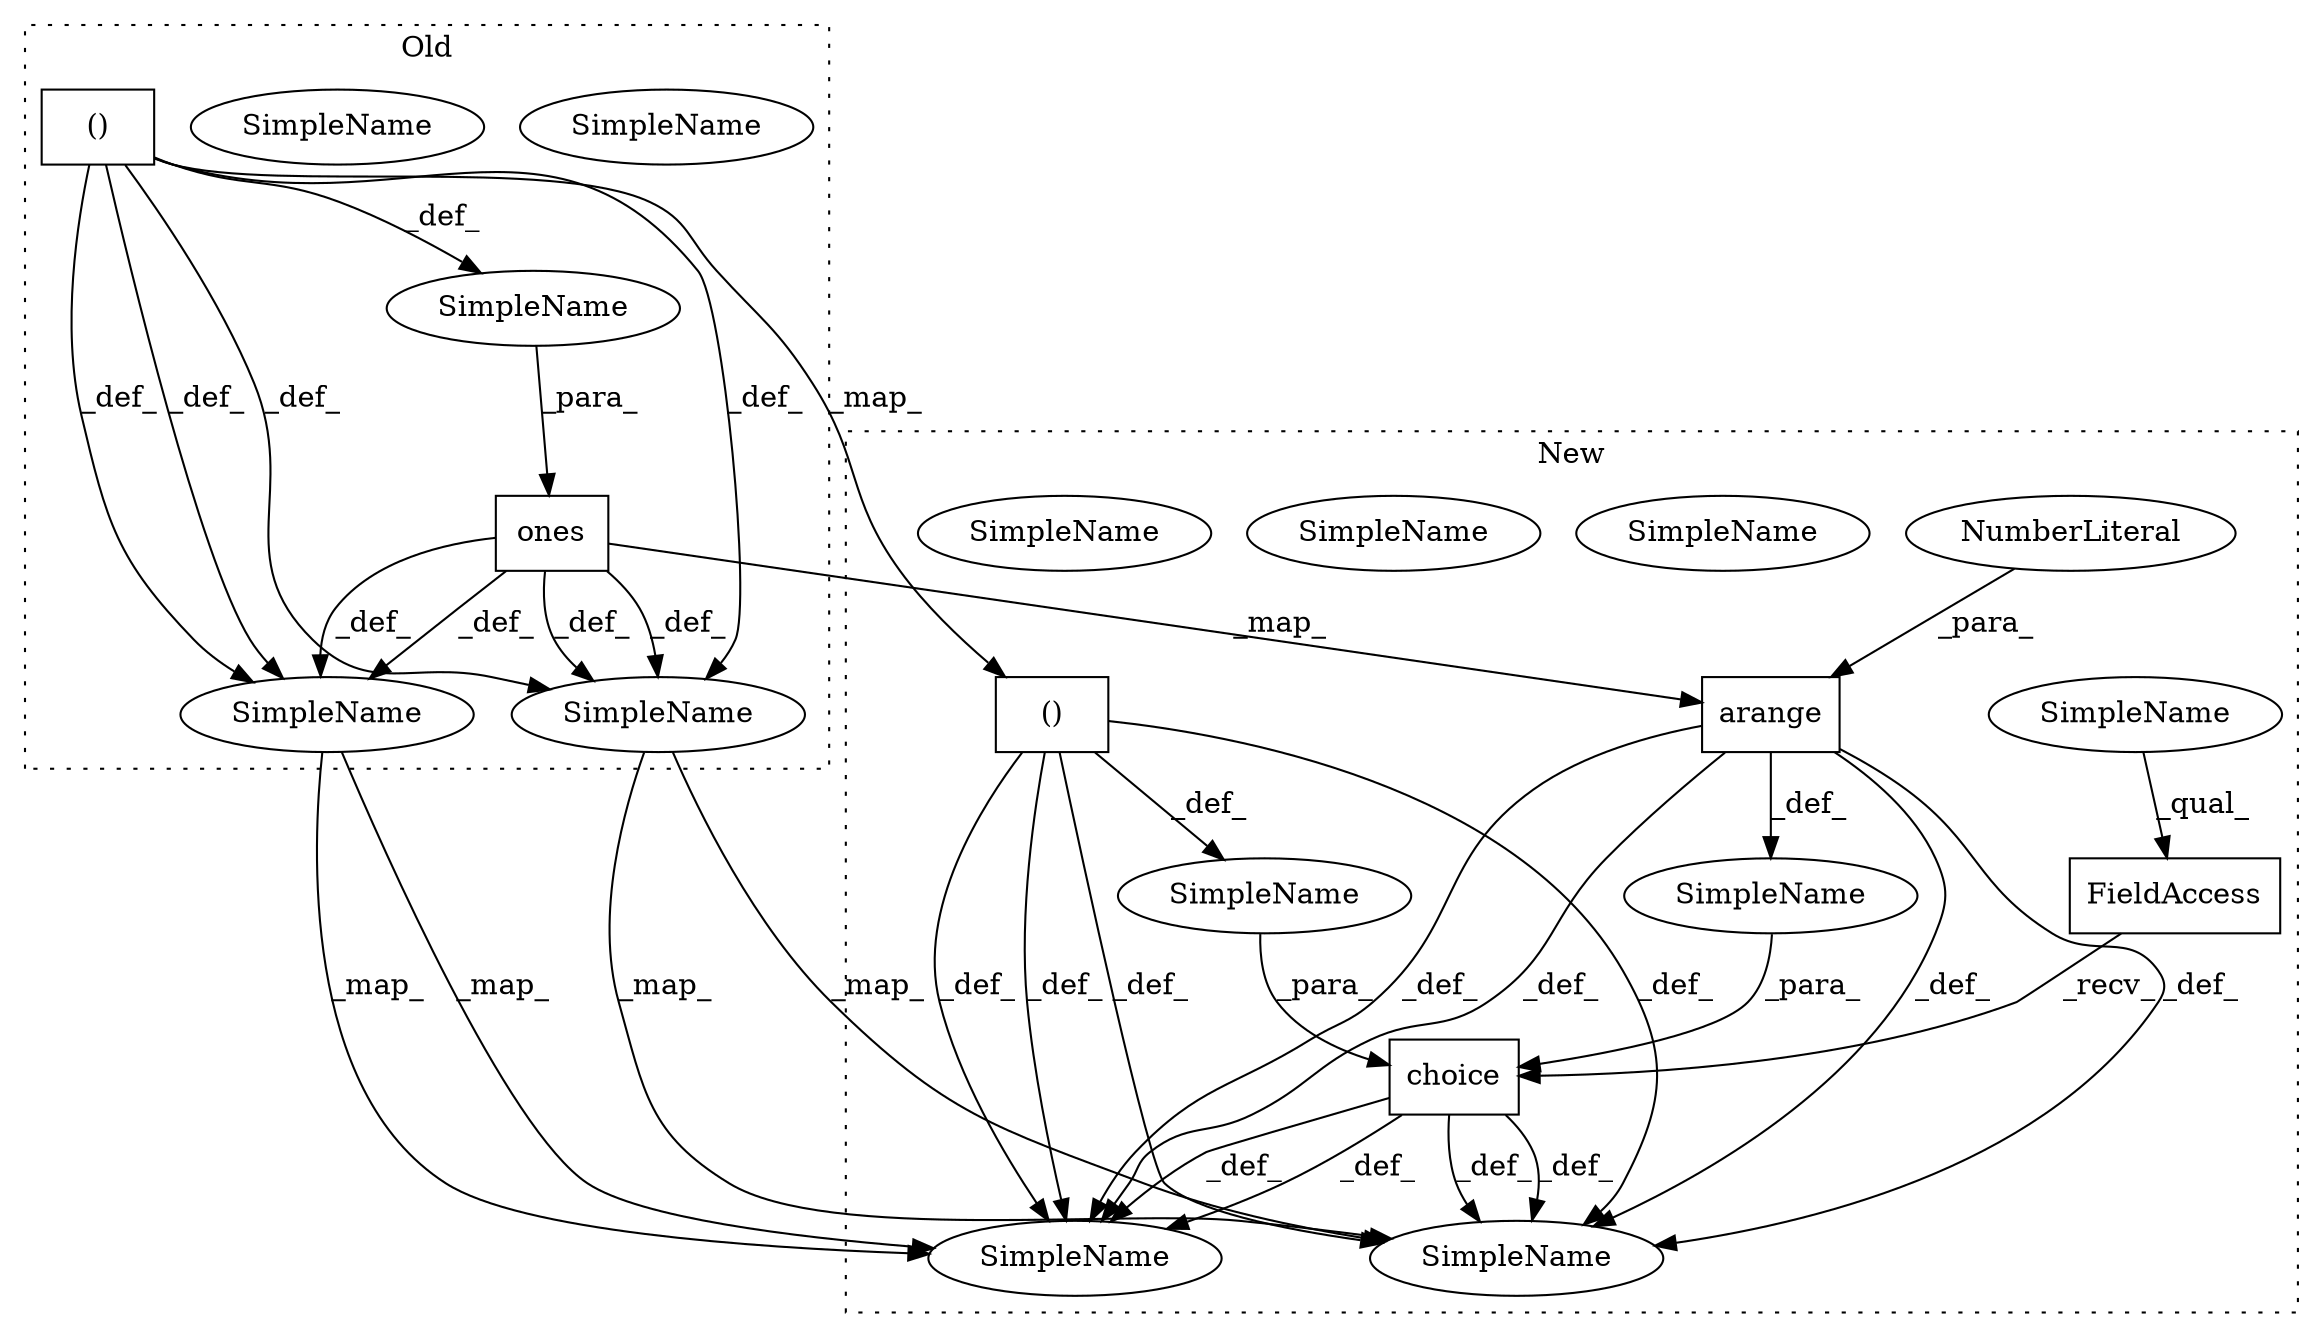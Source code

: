 digraph G {
subgraph cluster0 {
1 [label="ones" a="32" s="5016,5066" l="12,1" shape="box"];
8 [label="SimpleName" a="42" s="4985" l="6" shape="ellipse"];
11 [label="SimpleName" a="42" s="4985" l="6" shape="ellipse"];
12 [label="SimpleName" a="42" s="5313" l="6" shape="ellipse"];
15 [label="SimpleName" a="42" s="5313" l="6" shape="ellipse"];
17 [label="SimpleName" a="42" s="" l="" shape="ellipse"];
18 [label="()" a="106" s="5028" l="25" shape="box"];
label = "Old";
style="dotted";
}
subgraph cluster1 {
2 [label="arange" a="32" s="5029,5049" l="7,1" shape="box"];
3 [label="NumberLiteral" a="34" s="5036" l="1" shape="ellipse"];
4 [label="SimpleName" a="42" s="" l="" shape="ellipse"];
5 [label="choice" a="32" s="5016,5083" l="7,2" shape="box"];
6 [label="FieldAccess" a="22" s="5003" l="12" shape="box"];
7 [label="SimpleName" a="42" s="5003" l="5" shape="ellipse"];
9 [label="SimpleName" a="42" s="4983" l="6" shape="ellipse"];
10 [label="SimpleName" a="42" s="4983" l="6" shape="ellipse"];
13 [label="SimpleName" a="42" s="5330" l="6" shape="ellipse"];
14 [label="SimpleName" a="42" s="5330" l="6" shape="ellipse"];
16 [label="SimpleName" a="42" s="" l="" shape="ellipse"];
19 [label="()" a="106" s="5058" l="25" shape="box"];
20 [label="SimpleName" a="42" s="5003" l="5" shape="ellipse"];
label = "New";
style="dotted";
}
1 -> 11 [label="_def_"];
1 -> 15 [label="_def_"];
1 -> 2 [label="_map_"];
1 -> 11 [label="_def_"];
1 -> 15 [label="_def_"];
2 -> 4 [label="_def_"];
2 -> 14 [label="_def_"];
2 -> 14 [label="_def_"];
2 -> 10 [label="_def_"];
2 -> 10 [label="_def_"];
3 -> 2 [label="_para_"];
4 -> 5 [label="_para_"];
5 -> 14 [label="_def_"];
5 -> 14 [label="_def_"];
5 -> 10 [label="_def_"];
5 -> 10 [label="_def_"];
6 -> 5 [label="_recv_"];
11 -> 10 [label="_map_"];
11 -> 10 [label="_map_"];
15 -> 14 [label="_map_"];
15 -> 14 [label="_map_"];
16 -> 5 [label="_para_"];
17 -> 1 [label="_para_"];
18 -> 17 [label="_def_"];
18 -> 15 [label="_def_"];
18 -> 19 [label="_map_"];
18 -> 15 [label="_def_"];
18 -> 11 [label="_def_"];
18 -> 11 [label="_def_"];
19 -> 14 [label="_def_"];
19 -> 14 [label="_def_"];
19 -> 10 [label="_def_"];
19 -> 10 [label="_def_"];
19 -> 16 [label="_def_"];
20 -> 6 [label="_qual_"];
}